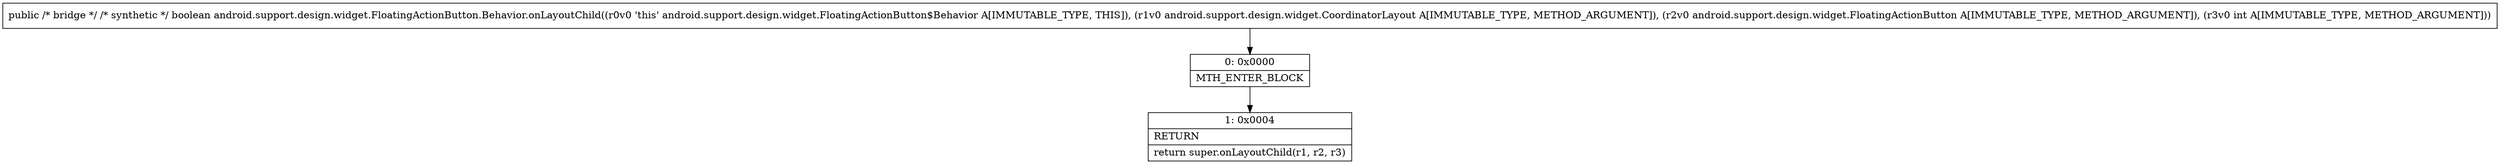 digraph "CFG forandroid.support.design.widget.FloatingActionButton.Behavior.onLayoutChild(Landroid\/support\/design\/widget\/CoordinatorLayout;Landroid\/support\/design\/widget\/FloatingActionButton;I)Z" {
Node_0 [shape=record,label="{0\:\ 0x0000|MTH_ENTER_BLOCK\l}"];
Node_1 [shape=record,label="{1\:\ 0x0004|RETURN\l|return super.onLayoutChild(r1, r2, r3)\l}"];
MethodNode[shape=record,label="{public \/* bridge *\/ \/* synthetic *\/ boolean android.support.design.widget.FloatingActionButton.Behavior.onLayoutChild((r0v0 'this' android.support.design.widget.FloatingActionButton$Behavior A[IMMUTABLE_TYPE, THIS]), (r1v0 android.support.design.widget.CoordinatorLayout A[IMMUTABLE_TYPE, METHOD_ARGUMENT]), (r2v0 android.support.design.widget.FloatingActionButton A[IMMUTABLE_TYPE, METHOD_ARGUMENT]), (r3v0 int A[IMMUTABLE_TYPE, METHOD_ARGUMENT])) }"];
MethodNode -> Node_0;
Node_0 -> Node_1;
}

